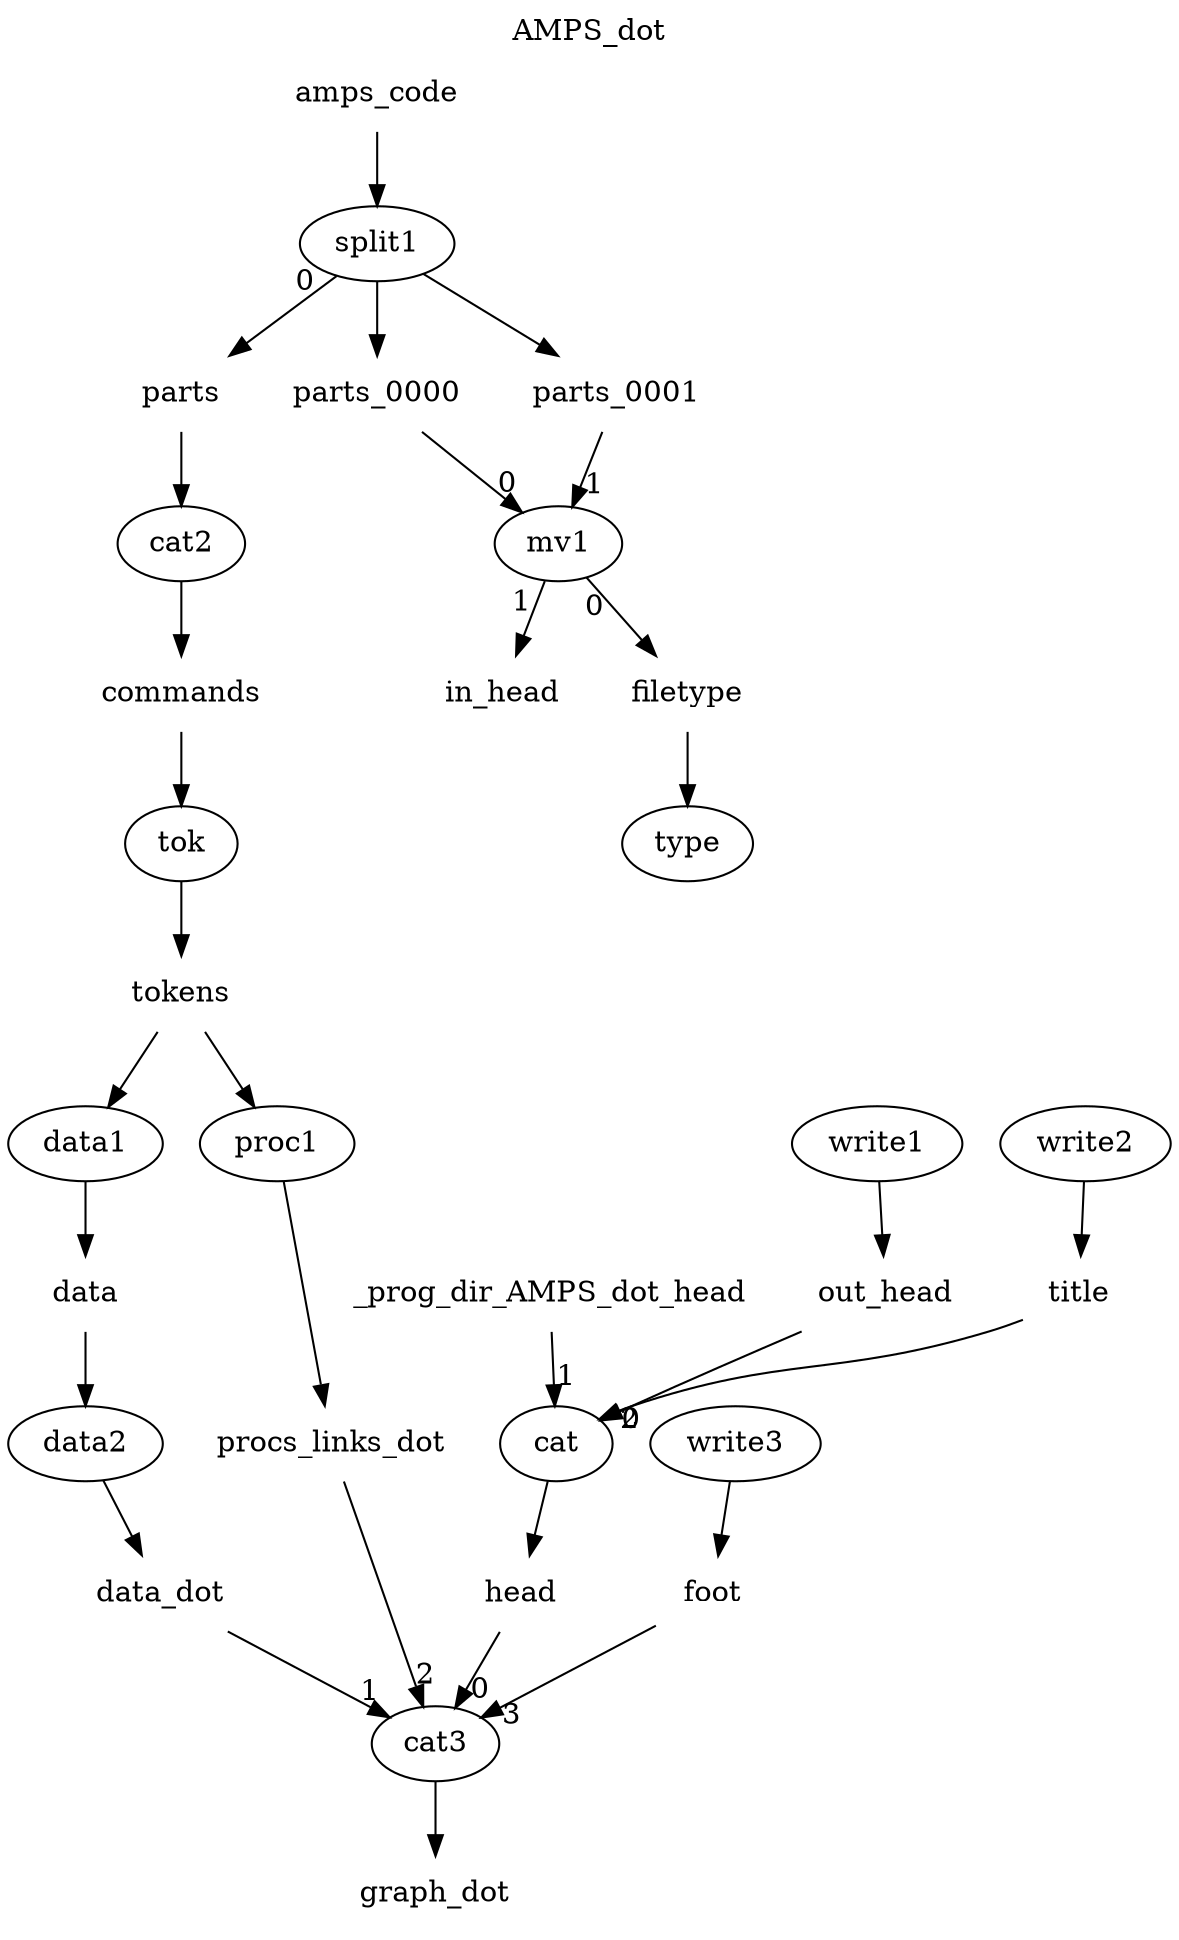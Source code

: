 # warning: derived file, from AMPS_dot
digraph G {
edge [labeldistance=1.5];
node [shape=oval];
labelloc="t";
label="AMPS_dot"
_prog_dir_AMPS_dot_head	[shape=plaintext];
amps_code	[shape=plaintext];
commands	[shape=plaintext];
data	[shape=plaintext];
data_dot	[shape=plaintext];
filetype	[shape=plaintext];
foot	[shape=plaintext];
graph_dot	[shape=plaintext];
head	[shape=plaintext];
in_head	[shape=plaintext];
out_head	[shape=plaintext];
parts	[shape=plaintext];
parts_0000	[shape=plaintext];
parts_0001	[shape=plaintext];
procs_links_dot	[shape=plaintext];
title	[shape=plaintext];
tokens	[shape=plaintext];
split1 -> parts [taillabel=0];
amps_code -> split1;
split1 -> parts_0000;
split1 -> parts_0001;
parts_0000 -> mv1 [headlabel=0];
mv1 -> filetype [taillabel=0];
parts_0001 -> mv1 [headlabel=1];
mv1 -> in_head [taillabel=1];
filetype -> type;
write1 -> out_head;
write2 -> title;
write3 -> foot;
out_head -> cat [headlabel=0];
_prog_dir_AMPS_dot_head -> cat [headlabel=1];
title -> cat [headlabel=2];
cat -> head;
cat2 -> commands;
parts -> cat2;
commands -> tok;
tok -> tokens;
tokens -> data1;
data1 -> data;
data -> data2;
data2 -> data_dot;
tokens -> proc1;
proc1 -> procs_links_dot;
head -> cat3 [headlabel=0];
data_dot -> cat3 [headlabel=1];
procs_links_dot -> cat3 [headlabel=2];
foot -> cat3 [headlabel=3];
cat3 -> graph_dot;
}
